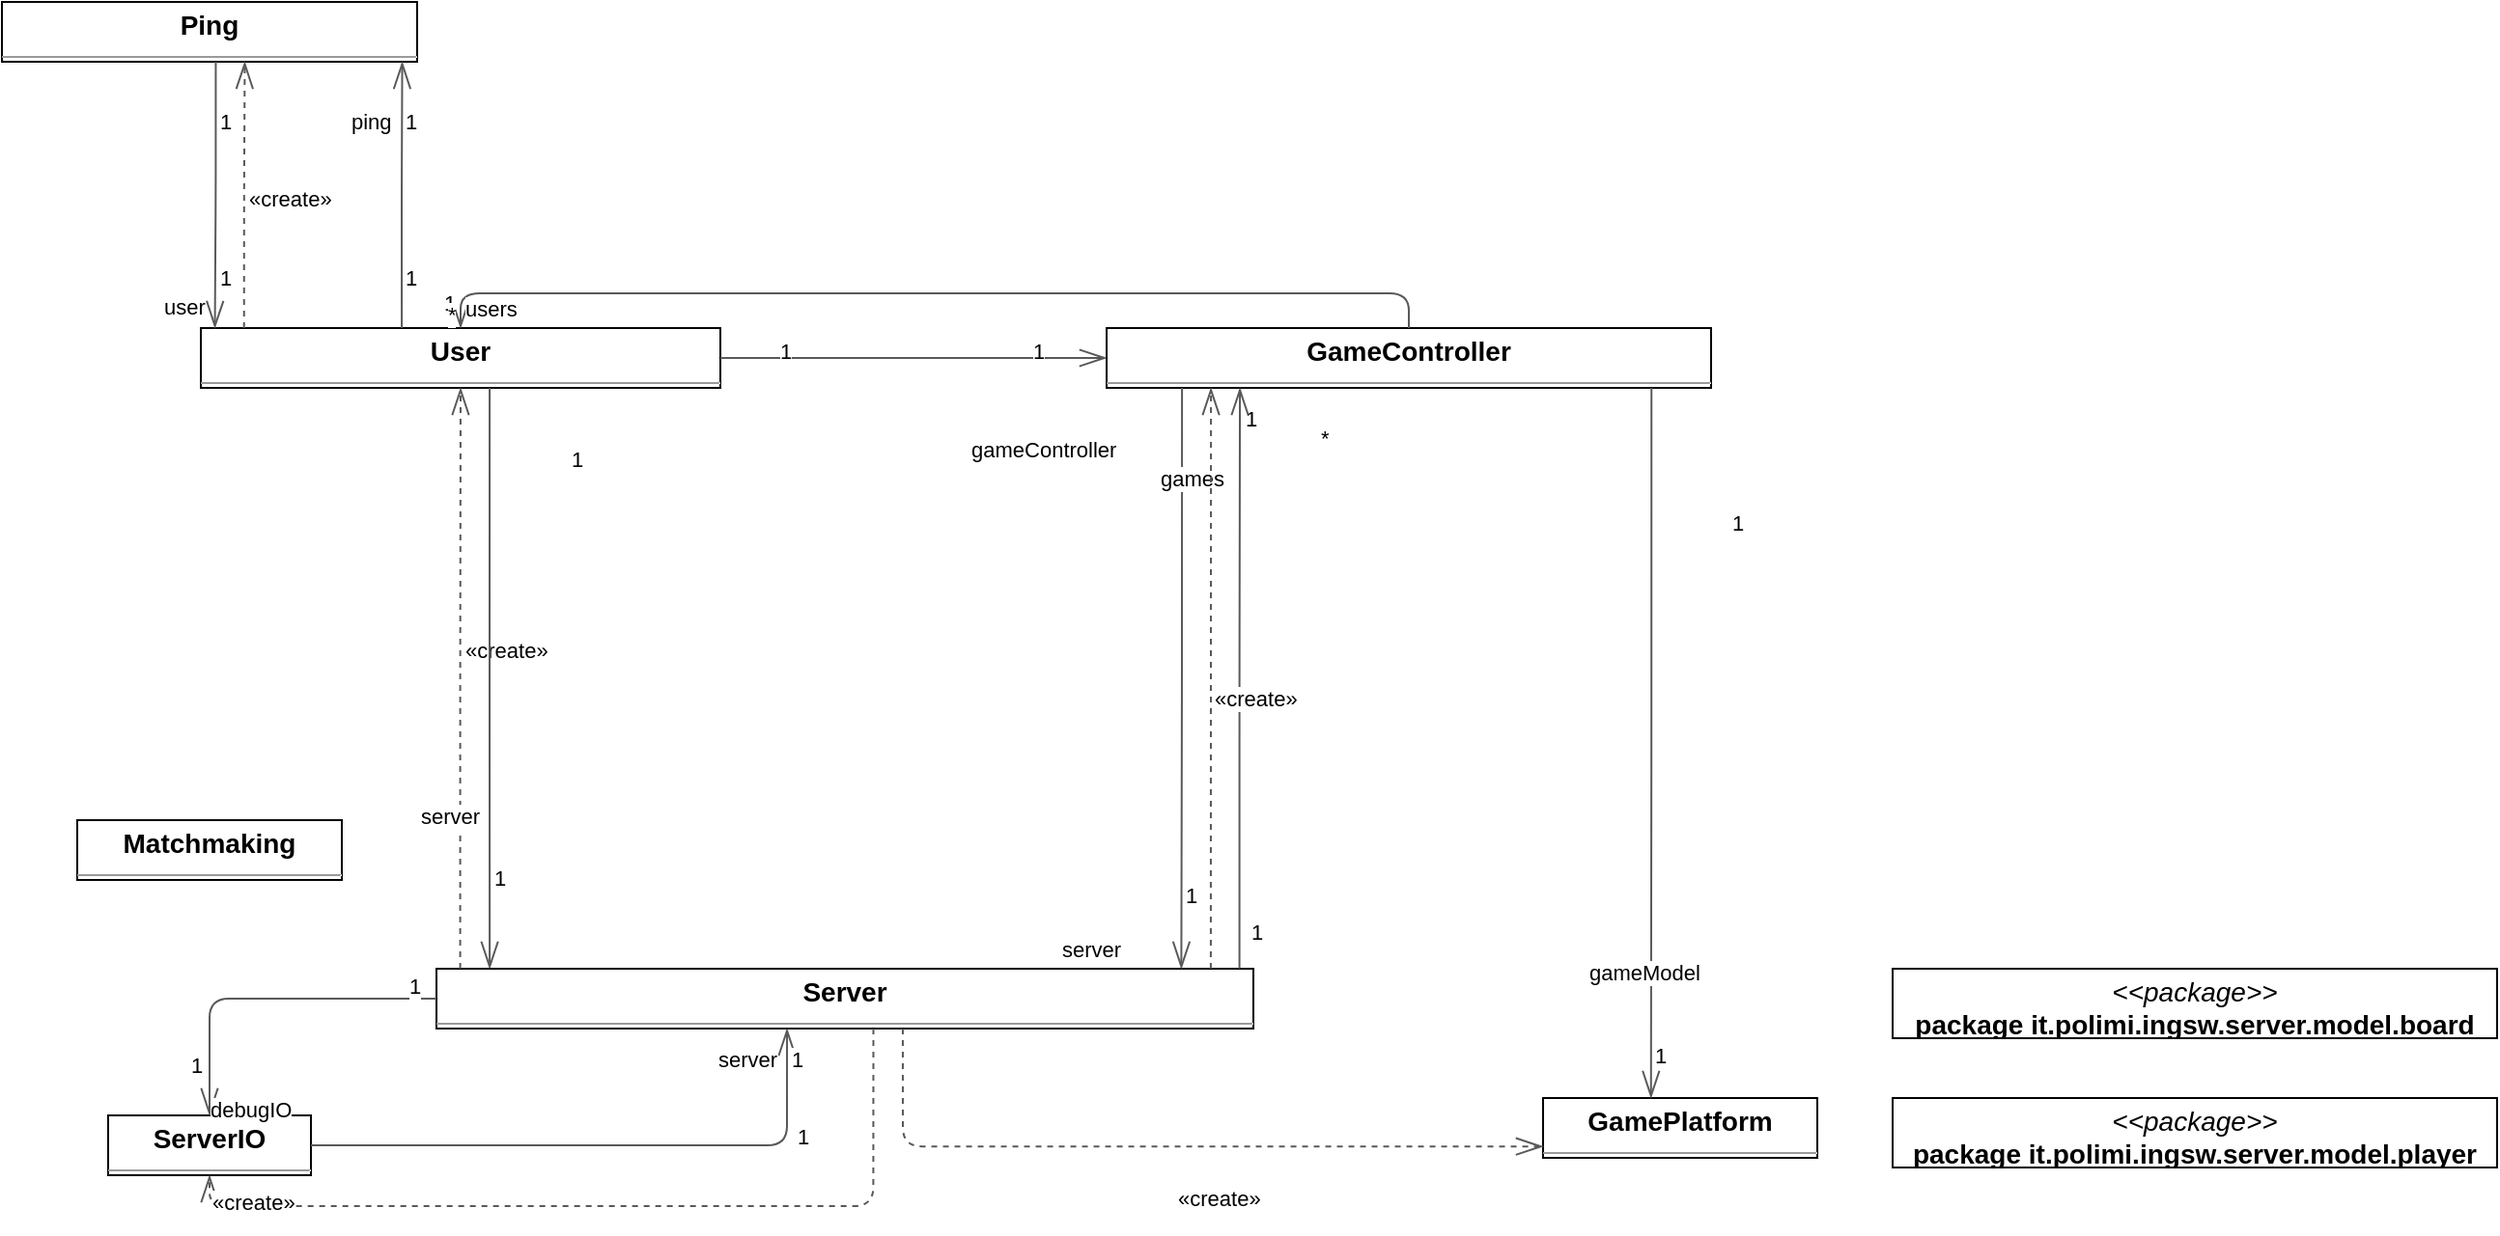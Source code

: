 <mxfile version="18.0.4" type="device"><diagram id="OVPpz7zkby_bG9zzAhRm" name="Page-1"><mxGraphModel dx="1393" dy="326" grid="1" gridSize="10" guides="1" tooltips="1" connect="1" arrows="1" fold="1" page="0" pageScale="1" pageWidth="1920" pageHeight="1200" background="none" math="0" shadow="0"><root><mxCell id="0"/><mxCell id="1" parent="0"/><mxCell id="node6" value="&lt;p style=&quot;margin:0px;margin-top:4px;text-align:center;&quot;&gt;&lt;b&gt;GameController&lt;/b&gt;&lt;/p&gt;&lt;hr size=&quot;1&quot;/&gt;" style="verticalAlign=top;align=left;overflow=fill;fontSize=14;fontFamily=Helvetica;html=1;rounded=0;shadow=0;comic=0;labelBackgroundColor=none;strokeWidth=1;" parent="1" vertex="1"><mxGeometry x="124" y="272" width="313" height="31" as="geometry"/></mxCell><mxCell id="node2" value="&lt;p style=&quot;margin:0px;margin-top:4px;text-align:center;&quot;&gt;&lt;b&gt;GamePlatform&lt;/b&gt;&lt;/p&gt;&lt;hr size=&quot;1&quot;/&gt;" style="verticalAlign=top;align=left;overflow=fill;fontSize=14;fontFamily=Helvetica;html=1;rounded=0;shadow=0;comic=0;labelBackgroundColor=none;strokeWidth=1;" parent="1" vertex="1"><mxGeometry x="350" y="671" width="142" height="31" as="geometry"/></mxCell><mxCell id="node8" value="&lt;p style=&quot;margin:0px;margin-top:4px;text-align:center;&quot;&gt;&lt;b&gt;Matchmaking&lt;/b&gt;&lt;/p&gt;&lt;hr size=&quot;1&quot;/&gt;" style="verticalAlign=top;align=left;overflow=fill;fontSize=14;fontFamily=Helvetica;html=1;rounded=0;shadow=0;comic=0;labelBackgroundColor=none;strokeWidth=1;" parent="1" vertex="1"><mxGeometry x="-409" y="527" width="137" height="31" as="geometry"/></mxCell><mxCell id="node5" value="&lt;p style=&quot;margin:0px;margin-top:4px;text-align:center;&quot;&gt;&lt;b&gt;Ping&lt;/b&gt;&lt;/p&gt;&lt;hr size=&quot;1&quot;/&gt;" style="verticalAlign=top;align=left;overflow=fill;fontSize=14;fontFamily=Helvetica;html=1;rounded=0;shadow=0;comic=0;labelBackgroundColor=none;strokeWidth=1;" parent="1" vertex="1"><mxGeometry x="-448" y="103" width="215" height="31" as="geometry"/></mxCell><mxCell id="node3" value="&lt;p style=&quot;margin:0px;margin-top:4px;text-align:center;&quot;&gt;&lt;b&gt;Server&lt;/b&gt;&lt;/p&gt;&lt;hr size=&quot;1&quot;/&gt;" style="verticalAlign=top;align=left;overflow=fill;fontSize=14;fontFamily=Helvetica;html=1;rounded=0;shadow=0;comic=0;labelBackgroundColor=none;strokeWidth=1;" parent="1" vertex="1"><mxGeometry x="-223" y="604" width="423" height="31" as="geometry"/></mxCell><mxCell id="node4" value="&lt;p style=&quot;margin:0px;margin-top:4px;text-align:center;&quot;&gt;&lt;b&gt;ServerIO&lt;/b&gt;&lt;/p&gt;&lt;hr size=&quot;1&quot;/&gt;" style="verticalAlign=top;align=left;overflow=fill;fontSize=14;fontFamily=Helvetica;html=1;rounded=0;shadow=0;comic=0;labelBackgroundColor=none;strokeWidth=1;" parent="1" vertex="1"><mxGeometry x="-393" y="680" width="105" height="31" as="geometry"/></mxCell><mxCell id="node7" value="&lt;p style=&quot;margin:0px;margin-top:4px;text-align:center;&quot;&gt;&lt;b&gt;User&lt;/b&gt;&lt;/p&gt;&lt;hr size=&quot;1&quot;/&gt;" style="verticalAlign=top;align=left;overflow=fill;fontSize=14;fontFamily=Helvetica;html=1;rounded=0;shadow=0;comic=0;labelBackgroundColor=none;strokeWidth=1;" parent="1" vertex="1"><mxGeometry x="-345" y="272" width="269" height="31" as="geometry"/></mxCell><mxCell id="node0" value="&lt;p style=&quot;margin:0px;margin-top:4px;text-align:center;&quot;&gt;&lt;i&gt;&amp;lt;&amp;lt;package&amp;gt;&amp;gt;&lt;/i&gt;&lt;br/&gt;&lt;b&gt;package  it.polimi.ingsw.server.model.board&lt;/b&gt;&lt;/p&gt;&lt;hr size=&quot;1&quot;/&gt;" style="verticalAlign=top;align=left;overflow=fill;fontSize=14;fontFamily=Helvetica;html=1;rounded=0;shadow=0;comic=0;labelBackgroundColor=none;strokeWidth=1;" parent="1" vertex="1"><mxGeometry x="531" y="604" width="313" height="36" as="geometry"/></mxCell><mxCell id="node1" value="&lt;p style=&quot;margin:0px;margin-top:4px;text-align:center;&quot;&gt;&lt;i&gt;&amp;lt;&amp;lt;package&amp;gt;&amp;gt;&lt;/i&gt;&lt;br/&gt;&lt;b&gt;package  it.polimi.ingsw.server.model.player&lt;/b&gt;&lt;/p&gt;&lt;hr size=&quot;1&quot;/&gt;" style="verticalAlign=top;align=left;overflow=fill;fontSize=14;fontFamily=Helvetica;html=1;rounded=0;shadow=0;comic=0;labelBackgroundColor=none;strokeWidth=1;" parent="1" vertex="1"><mxGeometry x="531" y="671" width="313" height="36" as="geometry"/></mxCell><mxCell id="edge7" value="" style="html=1;rounded=1;edgeStyle=orthogonalEdgeStyle;dashed=0;startArrow=diamondThinstartSize=12;endArrow=openThin;endSize=12;strokeColor=#595959;exitX=0.903;exitY=1.002;exitDx=0;exitDy=0;entryX=0.394;entryY=0.002;entryDx=0;entryDy=0;" parent="1" source="node6" target="node2" edge="1"><mxGeometry width="50" height="50" relative="1" as="geometry"><Array as="points"/></mxGeometry></mxCell><mxCell id="label42" value="1" style="edgeLabel;resizable=0;html=1;align=left;verticalAlign=top;strokeColor=default;" parent="edge7" vertex="1" connectable="0"><mxGeometry x="446" y="360" as="geometry"/></mxCell><mxCell id="label46" value="1" style="edgeLabel;resizable=0;html=1;align=left;verticalAlign=top;strokeColor=default;" parent="edge7" vertex="1" connectable="0"><mxGeometry x="406" y="636" as="geometry"/></mxCell><mxCell id="label47" value="gameModel" style="edgeLabel;resizable=0;html=1;align=left;verticalAlign=top;strokeColor=default;" parent="edge7" vertex="1" connectable="0"><mxGeometry x="372" y="593" as="geometry"/></mxCell><mxCell id="edge10" value="" style="html=1;rounded=1;edgeStyle=orthogonalEdgeStyle;dashed=0;startArrow=diamondThinstartSize=12;endArrow=openThin;endSize=12;strokeColor=#595959;exitX=0.124;exitY=1.001;exitDx=0;exitDy=0;entryX=0.911;entryY=0.001;entryDx=0;entryDy=0;" parent="1" source="node6" target="node3" edge="1"><mxGeometry width="50" height="50" relative="1" as="geometry"><Array as="points"/></mxGeometry></mxCell><mxCell id="label60" value="1" style="edgeLabel;resizable=0;html=1;align=left;verticalAlign=top;strokeColor=default;" parent="edge10" vertex="1" connectable="0"><mxGeometry x="194" y="306" as="geometry"/></mxCell><mxCell id="label64" value="1" style="edgeLabel;resizable=0;html=1;align=left;verticalAlign=top;strokeColor=default;" parent="edge10" vertex="1" connectable="0"><mxGeometry x="163" y="553" as="geometry"/></mxCell><mxCell id="label65" value="server" style="edgeLabel;resizable=0;html=1;align=left;verticalAlign=top;strokeColor=default;" parent="edge10" vertex="1" connectable="0"><mxGeometry x="99" y="581" as="geometry"/></mxCell><mxCell id="edge8" value="" style="html=1;rounded=1;edgeStyle=orthogonalEdgeStyle;dashed=0;startArrow=diamondThinstartSize=12;endArrow=openThin;endSize=12;strokeColor=#595959;exitX=0.500;exitY=0.001;exitDx=0;exitDy=0;entryX=0.500;entryY=0.001;entryDx=0;entryDy=0;" parent="1" source="node6" target="node7" edge="1"><mxGeometry width="50" height="50" relative="1" as="geometry"><Array as="points"><mxPoint x="280" y="254"/><mxPoint x="-210" y="254"/></Array></mxGeometry></mxCell><mxCell id="label48" value="1" style="edgeLabel;resizable=0;html=1;align=left;verticalAlign=top;strokeColor=default;" parent="edge8" vertex="1" connectable="0"><mxGeometry x="-221" y="246" as="geometry"/></mxCell><mxCell id="label52" value="*" style="edgeLabel;resizable=0;html=1;align=left;verticalAlign=top;strokeColor=default;" parent="edge8" vertex="1" connectable="0"><mxGeometry x="-219" y="252" as="geometry"/></mxCell><mxCell id="label53" value="users" style="edgeLabel;resizable=0;html=1;align=left;verticalAlign=top;strokeColor=default;" parent="edge8" vertex="1" connectable="0"><mxGeometry x="-210" y="249" as="geometry"/></mxCell><mxCell id="edge11" value="" style="html=1;rounded=1;edgeStyle=orthogonalEdgeStyle;dashed=0;startArrow=diamondThinstartSize=12;endArrow=openThin;endSize=12;strokeColor=#595959;exitX=0.515;exitY=1.001;exitDx=0;exitDy=0;entryX=0.028;entryY=0.001;entryDx=0;entryDy=0;" parent="1" source="node5" target="node7" edge="1"><mxGeometry width="50" height="50" relative="1" as="geometry"><Array as="points"/></mxGeometry></mxCell><mxCell id="label66" value="1" style="edgeLabel;resizable=0;html=1;align=left;verticalAlign=top;strokeColor=default;" parent="edge11" vertex="1" connectable="0"><mxGeometry x="-337" y="152" as="geometry"/></mxCell><mxCell id="label70" value="1" style="edgeLabel;resizable=0;html=1;align=left;verticalAlign=top;strokeColor=default;" parent="edge11" vertex="1" connectable="0"><mxGeometry x="-337" y="233" as="geometry"/></mxCell><mxCell id="label71" value="user" style="edgeLabel;resizable=0;html=1;align=left;verticalAlign=top;strokeColor=default;" parent="edge11" vertex="1" connectable="0"><mxGeometry x="-366" y="248" as="geometry"/></mxCell><mxCell id="edge4" value="" style="html=1;rounded=1;edgeStyle=orthogonalEdgeStyle;dashed=0;startArrow=diamondThinstartSize=12;endArrow=openThin;endSize=12;strokeColor=#595959;exitX=0.982;exitY=0.001;exitDx=0;exitDy=0;entryX=0.220;entryY=1.001;entryDx=0;entryDy=0;" parent="1" source="node3" target="node6" edge="1"><mxGeometry width="50" height="50" relative="1" as="geometry"><Array as="points"/></mxGeometry></mxCell><mxCell id="label24" value="1" style="edgeLabel;resizable=0;html=1;align=left;verticalAlign=top;strokeColor=default;" parent="edge4" vertex="1" connectable="0"><mxGeometry x="197" y="572" as="geometry"/></mxCell><mxCell id="label28" value="*" style="edgeLabel;resizable=0;html=1;align=left;verticalAlign=top;strokeColor=default;" parent="edge4" vertex="1" connectable="0"><mxGeometry x="233" y="316" as="geometry"/></mxCell><mxCell id="label29" value="games" style="edgeLabel;resizable=0;html=1;align=left;verticalAlign=top;strokeColor=default;" parent="edge4" vertex="1" connectable="0"><mxGeometry x="150" y="337" as="geometry"/></mxCell><mxCell id="edge9" value="" style="html=1;rounded=1;edgeStyle=orthogonalEdgeStyle;dashed=1;startArrow=none;endArrow=openThin;endSize=12;strokeColor=#595959;exitX=0.947;exitY=0.001;exitDx=0;exitDy=0;entryX=0.172;entryY=1.001;entryDx=0;entryDy=0;" parent="1" source="node3" target="node6" edge="1"><mxGeometry width="50" height="50" relative="1" as="geometry"><Array as="points"/></mxGeometry></mxCell><mxCell id="label56" value="«create»" style="edgeLabel;resizable=0;html=1;align=left;verticalAlign=top;strokeColor=default;" parent="edge9" vertex="1" connectable="0"><mxGeometry x="178" y="451" as="geometry"/></mxCell><mxCell id="edge1" value="" style="html=1;rounded=1;edgeStyle=orthogonalEdgeStyle;dashed=1;startArrow=none;endArrow=openThin;endSize=12;strokeColor=#595959;exitX=0.571;exitY=1.001;exitDx=0;exitDy=0;entryX=0.000;entryY=0.810;entryDx=0;entryDy=0;" parent="1" source="node3" target="node2" edge="1"><mxGeometry width="50" height="50" relative="1" as="geometry"><Array as="points"><mxPoint x="18" y="696"/></Array></mxGeometry></mxCell><mxCell id="label8" value="«create»" style="edgeLabel;resizable=0;html=1;align=left;verticalAlign=top;strokeColor=default;" parent="edge1" vertex="1" connectable="0"><mxGeometry x="159" y="710" as="geometry"/></mxCell><mxCell id="edge0" value="" style="html=1;rounded=1;edgeStyle=orthogonalEdgeStyle;dashed=0;startArrow=diamondThinstartSize=12;endArrow=openThin;endSize=12;strokeColor=#595959;exitX=0.000;exitY=0.500;exitDx=0;exitDy=0;entryX=0.500;entryY=0.001;entryDx=0;entryDy=0;" parent="1" source="node3" target="node4" edge="1"><mxGeometry width="50" height="50" relative="1" as="geometry"><Array as="points"><mxPoint x="-341" y="619"/></Array></mxGeometry></mxCell><mxCell id="label0" value="1" style="edgeLabel;resizable=0;html=1;align=left;verticalAlign=top;strokeColor=default;" parent="edge0" vertex="1" connectable="0"><mxGeometry x="-239" y="600" as="geometry"/></mxCell><mxCell id="label4" value="1" style="edgeLabel;resizable=0;html=1;align=left;verticalAlign=top;strokeColor=default;" parent="edge0" vertex="1" connectable="0"><mxGeometry x="-352" y="641" as="geometry"/></mxCell><mxCell id="label5" value="debugIO" style="edgeLabel;resizable=0;html=1;align=left;verticalAlign=top;strokeColor=default;" parent="edge0" vertex="1" connectable="0"><mxGeometry x="-342" y="664" as="geometry"/></mxCell><mxCell id="edge2" value="" style="html=1;rounded=1;edgeStyle=orthogonalEdgeStyle;dashed=1;startArrow=none;endArrow=openThin;endSize=12;strokeColor=#595959;exitX=0.535;exitY=1.002;exitDx=0;exitDy=0;entryX=0.500;entryY=1.001;entryDx=0;entryDy=0;" parent="1" source="node3" target="node4" edge="1"><mxGeometry width="50" height="50" relative="1" as="geometry"><Array as="points"><mxPoint x="4" y="727"/><mxPoint x="-341" y="727"/></Array></mxGeometry></mxCell><mxCell id="label14" value="«create»" style="edgeLabel;resizable=0;html=1;align=left;verticalAlign=top;strokeColor=default;" parent="edge2" vertex="1" connectable="0"><mxGeometry x="-341" y="712" as="geometry"/></mxCell><mxCell id="edge5" value="" style="html=1;rounded=1;edgeStyle=orthogonalEdgeStyle;dashed=1;startArrow=none;endArrow=openThin;endSize=12;strokeColor=#595959;exitX=0.030;exitY=0.001;exitDx=0;exitDy=0;entryX=0.500;entryY=1.001;entryDx=0;entryDy=0;" parent="1" source="node3" target="node7" edge="1"><mxGeometry width="50" height="50" relative="1" as="geometry"><Array as="points"/></mxGeometry></mxCell><mxCell id="label32" value="«create»" style="edgeLabel;resizable=0;html=1;align=left;verticalAlign=top;strokeColor=default;" parent="edge5" vertex="1" connectable="0"><mxGeometry x="-210" y="426" as="geometry"/></mxCell><mxCell id="edge3" value="" style="html=1;rounded=1;edgeStyle=orthogonalEdgeStyle;dashed=0;startArrow=diamondThinstartSize=12;endArrow=openThin;endSize=12;strokeColor=#595959;exitX=1.000;exitY=0.500;exitDx=0;exitDy=0;entryX=0.429;entryY=1.001;entryDx=0;entryDy=0;" parent="1" source="node4" target="node3" edge="1"><mxGeometry width="50" height="50" relative="1" as="geometry"><Array as="points"><mxPoint x="-41" y="695"/></Array></mxGeometry></mxCell><mxCell id="label18" value="1" style="edgeLabel;resizable=0;html=1;align=left;verticalAlign=top;strokeColor=default;" parent="edge3" vertex="1" connectable="0"><mxGeometry x="-38" y="678" as="geometry"/></mxCell><mxCell id="label22" value="1" style="edgeLabel;resizable=0;html=1;align=left;verticalAlign=top;strokeColor=default;" parent="edge3" vertex="1" connectable="0"><mxGeometry x="-41" y="638" as="geometry"/></mxCell><mxCell id="label23" value="server" style="edgeLabel;resizable=0;html=1;align=left;verticalAlign=top;strokeColor=default;" parent="edge3" vertex="1" connectable="0"><mxGeometry x="-79" y="638" as="geometry"/></mxCell><mxCell id="edge12" value="" style="html=1;rounded=1;edgeStyle=orthogonalEdgeStyle;dashed=0;startArrow=diamondThinstartSize=12;endArrow=openThin;endSize=12;strokeColor=#595959;exitX=1.000;exitY=0.500;exitDx=0;exitDy=0;entryX=0.000;entryY=0.500;entryDx=0;entryDy=0;" parent="1" source="node7" target="node6" edge="1"><mxGeometry width="50" height="50" relative="1" as="geometry"><Array as="points"/></mxGeometry></mxCell><mxCell id="label72" value="1" style="edgeLabel;resizable=0;html=1;align=left;verticalAlign=top;strokeColor=default;" parent="edge12" vertex="1" connectable="0"><mxGeometry x="-47" y="271" as="geometry"/></mxCell><mxCell id="label76" value="1" style="edgeLabel;resizable=0;html=1;align=left;verticalAlign=top;strokeColor=default;" parent="edge12" vertex="1" connectable="0"><mxGeometry x="84" y="271" as="geometry"/></mxCell><mxCell id="label77" value="gameController" style="edgeLabel;resizable=0;html=1;align=left;verticalAlign=top;strokeColor=default;" parent="edge12" vertex="1" connectable="0"><mxGeometry x="52" y="322" as="geometry"/></mxCell><mxCell id="edge13" value="" style="html=1;rounded=1;edgeStyle=orthogonalEdgeStyle;dashed=1;startArrow=none;endArrow=openThin;endSize=12;strokeColor=#595959;exitX=0.084;exitY=0.001;exitDx=0;exitDy=0;entryX=0.585;entryY=1.001;entryDx=0;entryDy=0;" parent="1" source="node7" target="node5" edge="1"><mxGeometry width="50" height="50" relative="1" as="geometry"><Array as="points"/></mxGeometry></mxCell><mxCell id="label80" value="«create»" style="edgeLabel;resizable=0;html=1;align=left;verticalAlign=top;strokeColor=default;" parent="edge13" vertex="1" connectable="0"><mxGeometry x="-322" y="192" as="geometry"/></mxCell><mxCell id="edge14" value="" style="html=1;rounded=1;edgeStyle=orthogonalEdgeStyle;dashed=0;startArrow=diamondThinstartSize=12;endArrow=openThin;endSize=12;strokeColor=#595959;exitX=0.387;exitY=0.001;exitDx=0;exitDy=0;entryX=0.965;entryY=1.001;entryDx=0;entryDy=0;" parent="1" source="node7" target="node5" edge="1"><mxGeometry width="50" height="50" relative="1" as="geometry"><Array as="points"/></mxGeometry></mxCell><mxCell id="label84" value="1" style="edgeLabel;resizable=0;html=1;align=left;verticalAlign=top;strokeColor=default;" parent="edge14" vertex="1" connectable="0"><mxGeometry x="-241" y="233" as="geometry"/></mxCell><mxCell id="label88" value="1" style="edgeLabel;resizable=0;html=1;align=left;verticalAlign=top;strokeColor=default;" parent="edge14" vertex="1" connectable="0"><mxGeometry x="-241" y="152" as="geometry"/></mxCell><mxCell id="label89" value="ping" style="edgeLabel;resizable=0;html=1;align=left;verticalAlign=top;strokeColor=default;" parent="edge14" vertex="1" connectable="0"><mxGeometry x="-269" y="152" as="geometry"/></mxCell><mxCell id="edge6" value="" style="html=1;rounded=1;edgeStyle=orthogonalEdgeStyle;dashed=0;startArrow=diamondThinstartSize=12;endArrow=openThin;endSize=12;strokeColor=#595959;exitX=0.556;exitY=1.001;exitDx=0;exitDy=0;entryX=0.066;entryY=0.001;entryDx=0;entryDy=0;" parent="1" source="node7" target="node3" edge="1"><mxGeometry width="50" height="50" relative="1" as="geometry"><Array as="points"/></mxGeometry></mxCell><mxCell id="label36" value="1" style="edgeLabel;resizable=0;html=1;align=left;verticalAlign=top;strokeColor=default;" parent="edge6" vertex="1" connectable="0"><mxGeometry x="-155" y="327" as="geometry"/></mxCell><mxCell id="label40" value="1" style="edgeLabel;resizable=0;html=1;align=left;verticalAlign=top;strokeColor=default;" parent="edge6" vertex="1" connectable="0"><mxGeometry x="-195" y="544" as="geometry"/></mxCell><mxCell id="label41" value="server" style="edgeLabel;resizable=0;html=1;align=left;verticalAlign=top;strokeColor=default;" parent="edge6" vertex="1" connectable="0"><mxGeometry x="-233" y="512" as="geometry"/></mxCell></root></mxGraphModel></diagram></mxfile>